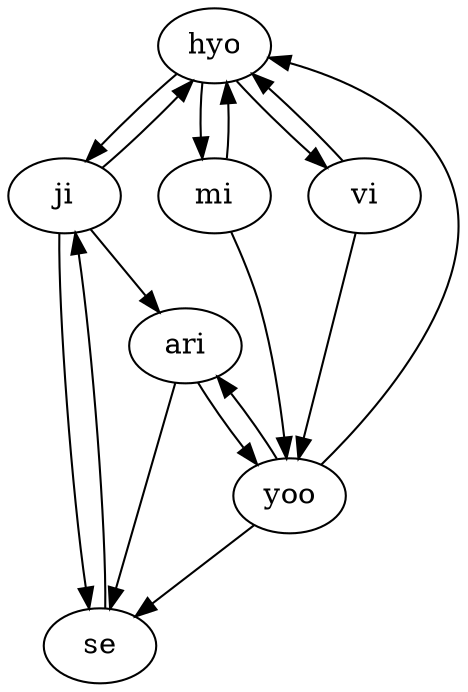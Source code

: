 digraph {
hyo->ji;
ji->hyo;
yoo->hyo;
hyo->mi;
mi->hyo;
hyo->vi;
vi->hyo;
ji->se;
se->ji;
ji->ari;
mi->yoo;
vi->yoo;
yoo->se;
yoo->ari;
ari->yoo;
ari->se;
}